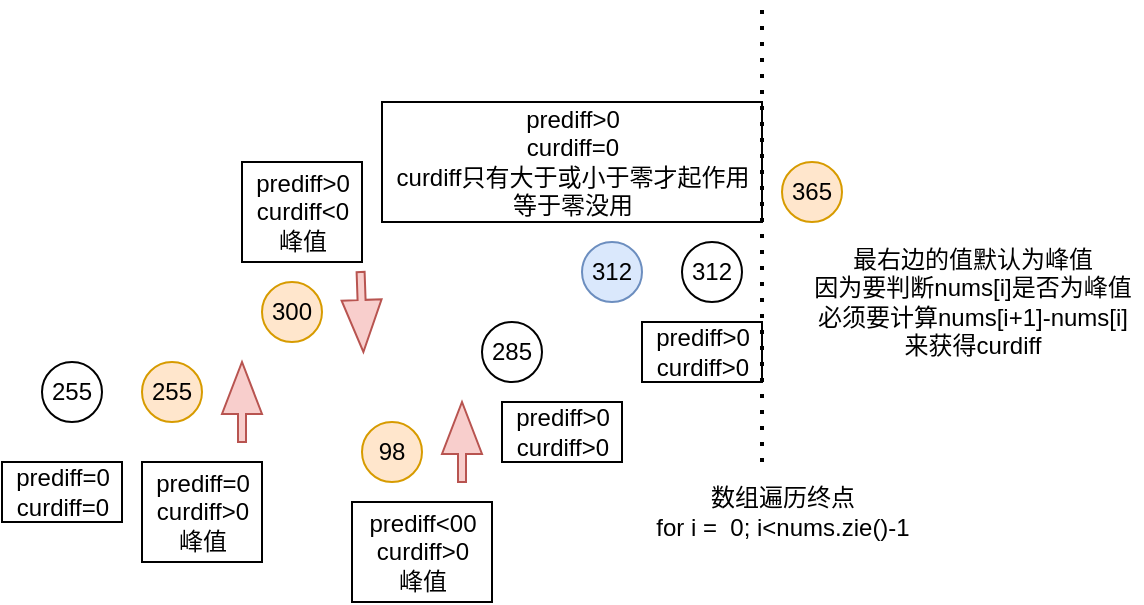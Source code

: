 <mxfile version="18.1.2" type="github">
  <diagram id="dh183BxA5PaySKPDHkof" name="Page-1">
    <mxGraphModel dx="1185" dy="662" grid="1" gridSize="10" guides="1" tooltips="1" connect="1" arrows="1" fold="1" page="1" pageScale="1" pageWidth="827" pageHeight="1169" math="0" shadow="0">
      <root>
        <mxCell id="0" />
        <mxCell id="1" parent="0" />
        <mxCell id="TNsMiLaU0lePPs346AUm-2" value="255" style="ellipse;whiteSpace=wrap;html=1;aspect=fixed;" parent="1" vertex="1">
          <mxGeometry x="90" y="440" width="30" height="30" as="geometry" />
        </mxCell>
        <mxCell id="TNsMiLaU0lePPs346AUm-3" value="255" style="ellipse;whiteSpace=wrap;html=1;aspect=fixed;fillColor=#ffe6cc;strokeColor=#d79b00;" parent="1" vertex="1">
          <mxGeometry x="140" y="440" width="30" height="30" as="geometry" />
        </mxCell>
        <mxCell id="TNsMiLaU0lePPs346AUm-4" value="300" style="ellipse;whiteSpace=wrap;html=1;aspect=fixed;fillColor=#ffe6cc;strokeColor=#d79b00;" parent="1" vertex="1">
          <mxGeometry x="200" y="400" width="30" height="30" as="geometry" />
        </mxCell>
        <mxCell id="TNsMiLaU0lePPs346AUm-5" value="98" style="ellipse;whiteSpace=wrap;html=1;aspect=fixed;fillColor=#ffe6cc;strokeColor=#d79b00;" parent="1" vertex="1">
          <mxGeometry x="250" y="470" width="30" height="30" as="geometry" />
        </mxCell>
        <mxCell id="TNsMiLaU0lePPs346AUm-6" value="285" style="ellipse;whiteSpace=wrap;html=1;aspect=fixed;" parent="1" vertex="1">
          <mxGeometry x="310" y="420" width="30" height="30" as="geometry" />
        </mxCell>
        <mxCell id="TNsMiLaU0lePPs346AUm-7" value="312" style="ellipse;whiteSpace=wrap;html=1;aspect=fixed;fillColor=#dae8fc;strokeColor=#6c8ebf;" parent="1" vertex="1">
          <mxGeometry x="360" y="380" width="30" height="30" as="geometry" />
        </mxCell>
        <mxCell id="TNsMiLaU0lePPs346AUm-10" value="312" style="ellipse;whiteSpace=wrap;html=1;aspect=fixed;" parent="1" vertex="1">
          <mxGeometry x="410" y="380" width="30" height="30" as="geometry" />
        </mxCell>
        <mxCell id="TNsMiLaU0lePPs346AUm-11" value="365" style="ellipse;whiteSpace=wrap;html=1;aspect=fixed;fillColor=#ffe6cc;strokeColor=#d79b00;" parent="1" vertex="1">
          <mxGeometry x="460" y="340" width="30" height="30" as="geometry" />
        </mxCell>
        <mxCell id="TNsMiLaU0lePPs346AUm-12" value="prediff=0&lt;br&gt;curdiff=0" style="text;html=1;resizable=0;autosize=1;align=center;verticalAlign=middle;points=[];fillColor=none;strokeColor=default;rounded=0;" parent="1" vertex="1">
          <mxGeometry x="70" y="490" width="60" height="30" as="geometry" />
        </mxCell>
        <mxCell id="TNsMiLaU0lePPs346AUm-14" value="prediff=0&lt;br&gt;curdiff&amp;gt;0&lt;br&gt;峰值" style="text;html=1;resizable=0;autosize=1;align=center;verticalAlign=middle;points=[];fillColor=none;strokeColor=default;rounded=0;" parent="1" vertex="1">
          <mxGeometry x="140" y="490" width="60" height="50" as="geometry" />
        </mxCell>
        <mxCell id="TNsMiLaU0lePPs346AUm-15" value="prediff&amp;gt;0&lt;br&gt;curdiff&amp;lt;0&lt;br&gt;峰值" style="text;html=1;resizable=0;autosize=1;align=center;verticalAlign=middle;points=[];fillColor=none;strokeColor=default;rounded=0;" parent="1" vertex="1">
          <mxGeometry x="190" y="340" width="60" height="50" as="geometry" />
        </mxCell>
        <mxCell id="TNsMiLaU0lePPs346AUm-16" value="prediff&amp;lt;00&lt;br&gt;curdiff&amp;gt;0&lt;br&gt;峰值" style="text;html=1;resizable=0;autosize=1;align=center;verticalAlign=middle;points=[];fillColor=none;strokeColor=default;rounded=0;" parent="1" vertex="1">
          <mxGeometry x="245" y="510" width="70" height="50" as="geometry" />
        </mxCell>
        <mxCell id="TNsMiLaU0lePPs346AUm-17" value="最右边的值默认为峰值&lt;br&gt;因为要判断nums[i]是否为峰值&lt;br&gt;必须要计算nums[i+1]-nums[i]&lt;br&gt;来获得curdiff" style="text;html=1;resizable=0;autosize=1;align=center;verticalAlign=middle;points=[];fillColor=none;strokeColor=none;rounded=0;" parent="1" vertex="1">
          <mxGeometry x="470" y="380" width="170" height="60" as="geometry" />
        </mxCell>
        <mxCell id="TNsMiLaU0lePPs346AUm-18" value="" style="endArrow=none;dashed=1;html=1;dashPattern=1 3;strokeWidth=2;rounded=0;" parent="1" edge="1">
          <mxGeometry width="50" height="50" relative="1" as="geometry">
            <mxPoint x="450" y="490" as="sourcePoint" />
            <mxPoint x="450" y="260" as="targetPoint" />
          </mxGeometry>
        </mxCell>
        <mxCell id="TNsMiLaU0lePPs346AUm-19" value="数组遍历终点&lt;br&gt;for i =&amp;nbsp; 0; i&amp;lt;nums.zie()-1" style="text;html=1;resizable=0;autosize=1;align=center;verticalAlign=middle;points=[];fillColor=none;strokeColor=none;rounded=0;" parent="1" vertex="1">
          <mxGeometry x="390" y="500" width="140" height="30" as="geometry" />
        </mxCell>
        <mxCell id="TNsMiLaU0lePPs346AUm-21" value="" style="html=1;shadow=0;dashed=0;align=center;verticalAlign=middle;shape=mxgraph.arrows2.arrow;dy=0.8;dx=26;direction=north;notch=0;rounded=0;strokeColor=#b85450;fillColor=#f8cecc;" parent="1" vertex="1">
          <mxGeometry x="180" y="440" width="20" height="40" as="geometry" />
        </mxCell>
        <mxCell id="TNsMiLaU0lePPs346AUm-22" value="" style="html=1;shadow=0;dashed=0;align=center;verticalAlign=middle;shape=mxgraph.arrows2.arrow;dy=0.8;dx=26;direction=north;notch=0;rounded=0;strokeColor=#b85450;fillColor=#f8cecc;rotation=-182;" parent="1" vertex="1">
          <mxGeometry x="240" y="395" width="20" height="40" as="geometry" />
        </mxCell>
        <mxCell id="TNsMiLaU0lePPs346AUm-24" value="" style="html=1;shadow=0;dashed=0;align=center;verticalAlign=middle;shape=mxgraph.arrows2.arrow;dy=0.8;dx=26;direction=east;notch=0;rounded=0;strokeColor=#b85450;fillColor=#f8cecc;rotation=-90;" parent="1" vertex="1">
          <mxGeometry x="280" y="470" width="40" height="20" as="geometry" />
        </mxCell>
        <mxCell id="hvBrD6EKB_GbKD9SIR8_-1" value="prediff&amp;gt;0&lt;br&gt;curdiff&amp;gt;0" style="text;html=1;resizable=0;autosize=1;align=center;verticalAlign=middle;points=[];fillColor=none;strokeColor=default;rounded=0;" vertex="1" parent="1">
          <mxGeometry x="320" y="460" width="60" height="30" as="geometry" />
        </mxCell>
        <mxCell id="hvBrD6EKB_GbKD9SIR8_-2" value="prediff&amp;gt;0&lt;br&gt;curdiff=0&lt;br&gt;curdiff只有大于或小于零才起作用&lt;br&gt;等于零没用" style="text;html=1;resizable=0;autosize=1;align=center;verticalAlign=middle;points=[];fillColor=none;strokeColor=default;rounded=0;" vertex="1" parent="1">
          <mxGeometry x="260" y="310" width="190" height="60" as="geometry" />
        </mxCell>
        <mxCell id="hvBrD6EKB_GbKD9SIR8_-3" value="prediff&amp;gt;0&lt;br&gt;curdiff&amp;gt;0" style="text;html=1;resizable=0;autosize=1;align=center;verticalAlign=middle;points=[];fillColor=none;strokeColor=default;rounded=0;" vertex="1" parent="1">
          <mxGeometry x="390" y="420" width="60" height="30" as="geometry" />
        </mxCell>
      </root>
    </mxGraphModel>
  </diagram>
</mxfile>
